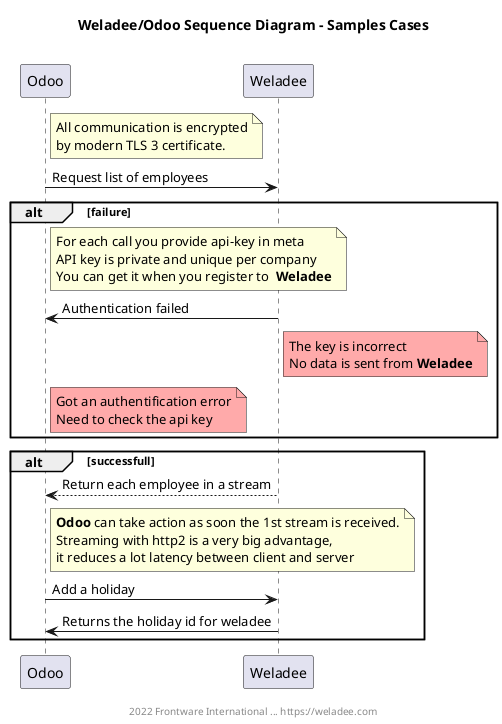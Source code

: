 # Don't forget to update the image in README.md if you do any change in this file

@startuml Sample case

title Weladee/Odoo Sequence Diagram - Samples Cases\n

note right Odoo
    All communication is encrypted
    by modern TLS 3 certificate.
end note
Odoo -> Weladee: Request list of employees
alt failure
    note right Odoo
        For each call you provide api-key in meta
        API key is private and unique per company
        You can get it when you register to  **Weladee**
    end note
    Weladee -> Odoo: Authentication failed
    note right Weladee #FFAAAA
        The key is incorrect
        No data is sent from **Weladee**
    end note
    note right Odoo #FFAAAA
        Got an authentification error
        Need to check the api key
    end note
end
alt successfull
    Weladee --> Odoo: Return each employee in a stream
    note right Odoo
        **Odoo** can take action as soon the 1st stream is received.
        Streaming with http2 is a very big advantage,
        it reduces a lot latency between client and server
    end note
    Odoo -> Weladee: Add a holiday
    Odoo <- Weladee: Returns the holiday id for weladee
end
footer

2022 Frontware International ... https://weladee.com
end footer

@enduml